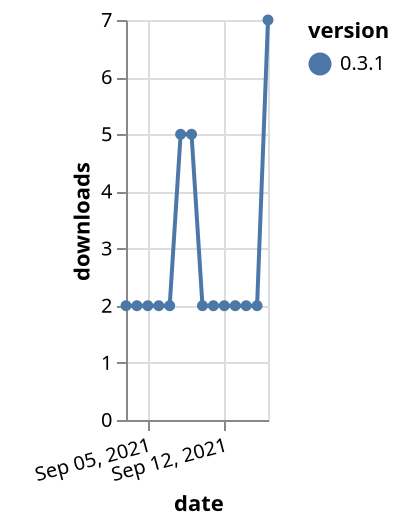 {"$schema": "https://vega.github.io/schema/vega-lite/v5.json", "description": "A simple bar chart with embedded data.", "data": {"values": [{"date": "2021-09-03", "total": 3273, "delta": 2, "version": "0.3.1"}, {"date": "2021-09-04", "total": 3275, "delta": 2, "version": "0.3.1"}, {"date": "2021-09-05", "total": 3277, "delta": 2, "version": "0.3.1"}, {"date": "2021-09-06", "total": 3279, "delta": 2, "version": "0.3.1"}, {"date": "2021-09-07", "total": 3281, "delta": 2, "version": "0.3.1"}, {"date": "2021-09-08", "total": 3286, "delta": 5, "version": "0.3.1"}, {"date": "2021-09-09", "total": 3291, "delta": 5, "version": "0.3.1"}, {"date": "2021-09-10", "total": 3293, "delta": 2, "version": "0.3.1"}, {"date": "2021-09-11", "total": 3295, "delta": 2, "version": "0.3.1"}, {"date": "2021-09-12", "total": 3297, "delta": 2, "version": "0.3.1"}, {"date": "2021-09-13", "total": 3299, "delta": 2, "version": "0.3.1"}, {"date": "2021-09-14", "total": 3301, "delta": 2, "version": "0.3.1"}, {"date": "2021-09-15", "total": 3303, "delta": 2, "version": "0.3.1"}, {"date": "2021-09-16", "total": 3310, "delta": 7, "version": "0.3.1"}]}, "width": "container", "mark": {"type": "line", "point": {"filled": true}}, "encoding": {"x": {"field": "date", "type": "temporal", "timeUnit": "yearmonthdate", "title": "date", "axis": {"labelAngle": -15}}, "y": {"field": "delta", "type": "quantitative", "title": "downloads"}, "color": {"field": "version", "type": "nominal"}, "tooltip": {"field": "delta"}}}